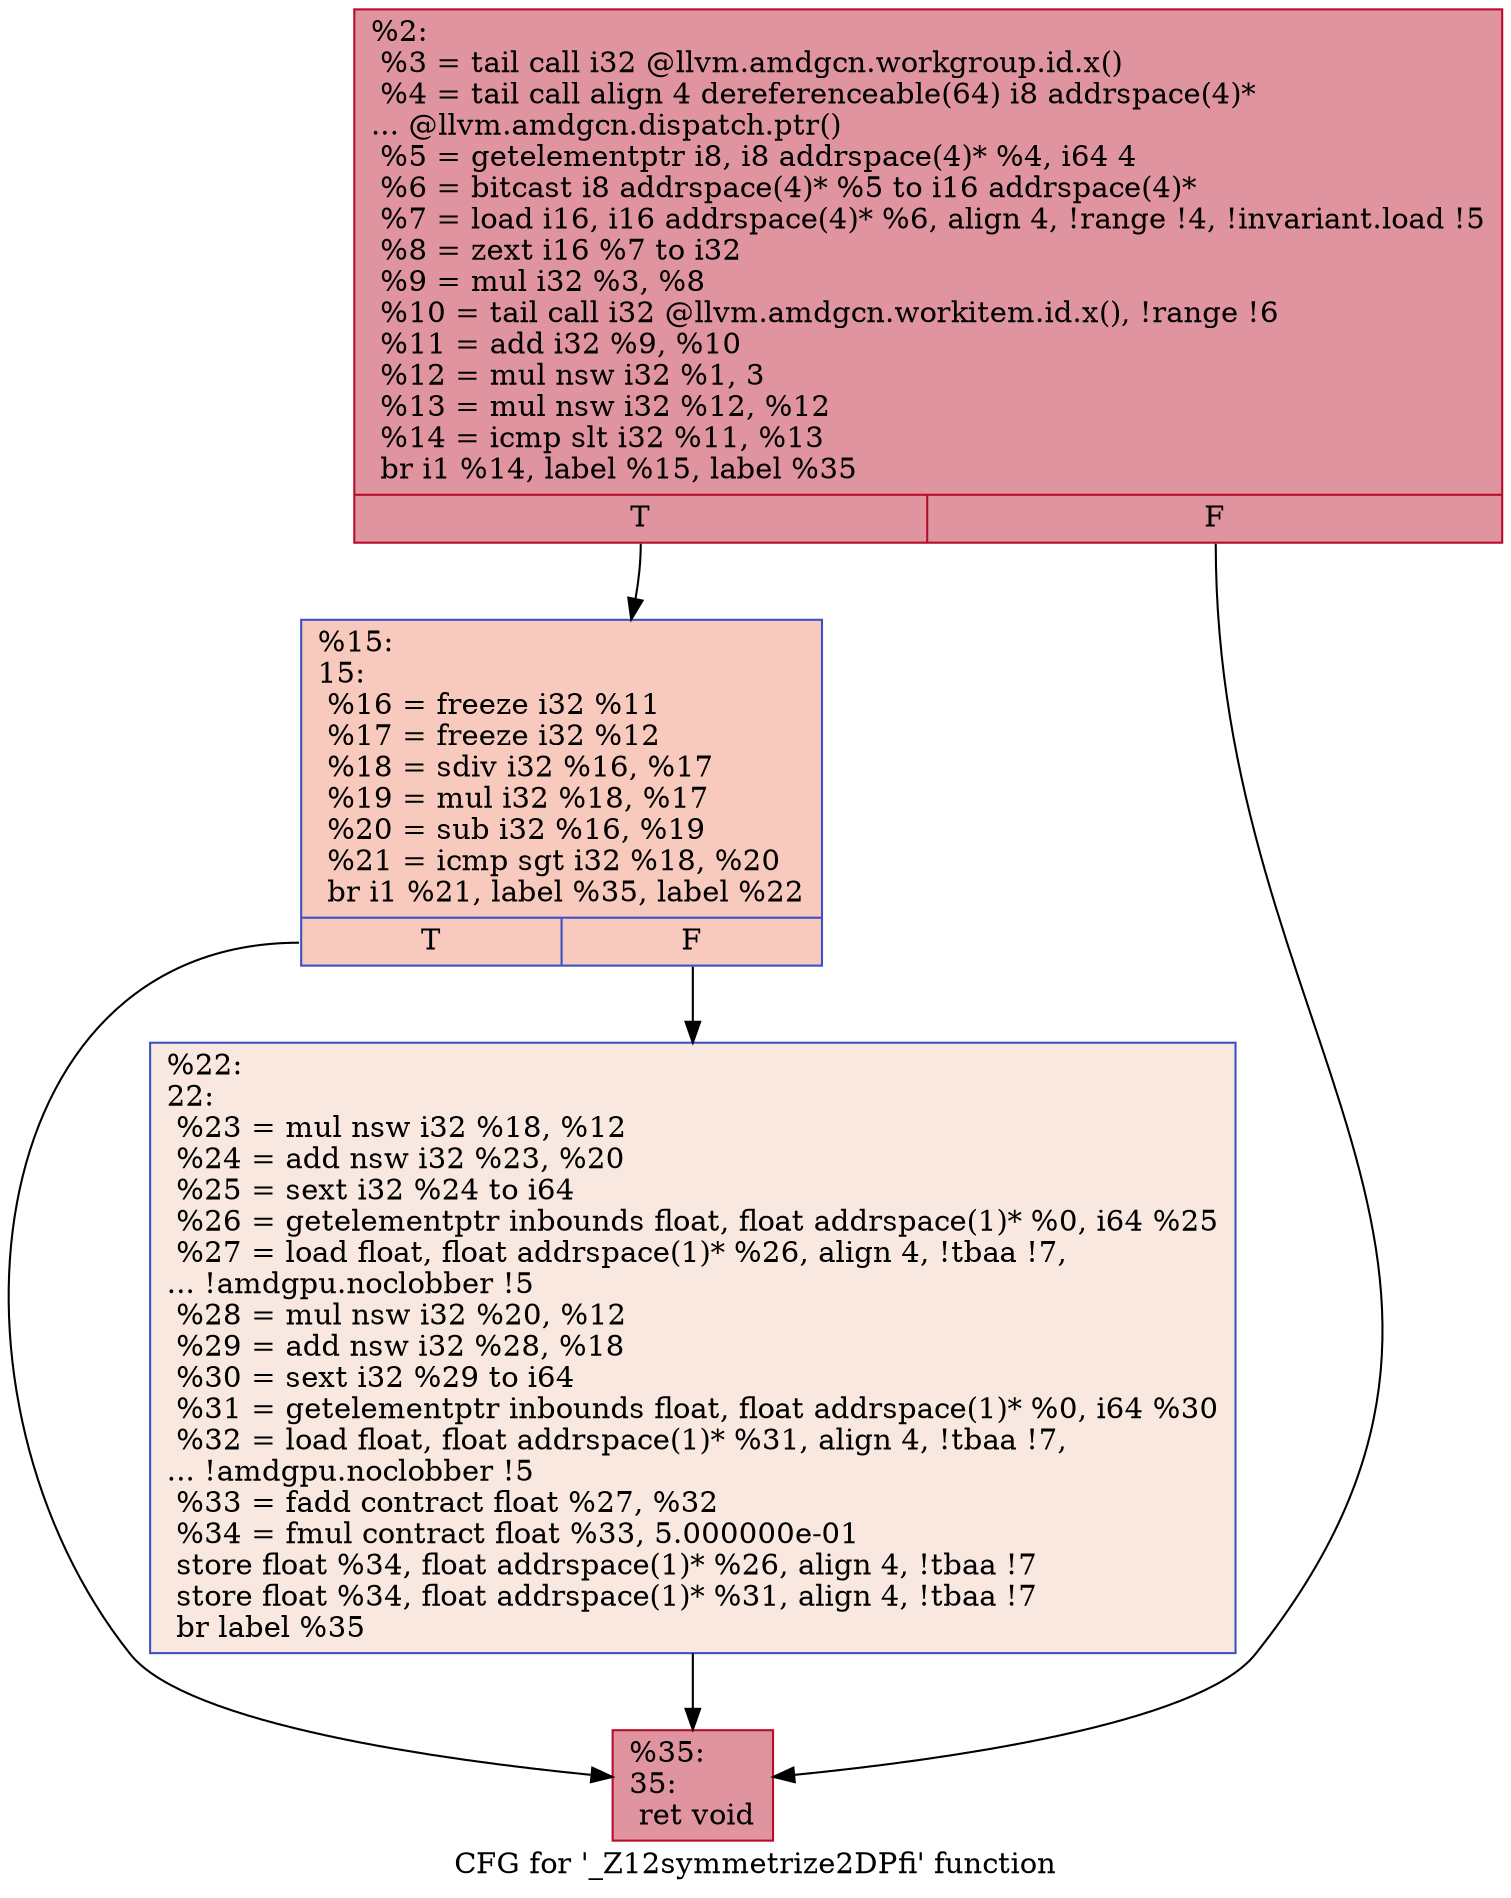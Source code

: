 digraph "CFG for '_Z12symmetrize2DPfi' function" {
	label="CFG for '_Z12symmetrize2DPfi' function";

	Node0x5b9b1c0 [shape=record,color="#b70d28ff", style=filled, fillcolor="#b70d2870",label="{%2:\l  %3 = tail call i32 @llvm.amdgcn.workgroup.id.x()\l  %4 = tail call align 4 dereferenceable(64) i8 addrspace(4)*\l... @llvm.amdgcn.dispatch.ptr()\l  %5 = getelementptr i8, i8 addrspace(4)* %4, i64 4\l  %6 = bitcast i8 addrspace(4)* %5 to i16 addrspace(4)*\l  %7 = load i16, i16 addrspace(4)* %6, align 4, !range !4, !invariant.load !5\l  %8 = zext i16 %7 to i32\l  %9 = mul i32 %3, %8\l  %10 = tail call i32 @llvm.amdgcn.workitem.id.x(), !range !6\l  %11 = add i32 %9, %10\l  %12 = mul nsw i32 %1, 3\l  %13 = mul nsw i32 %12, %12\l  %14 = icmp slt i32 %11, %13\l  br i1 %14, label %15, label %35\l|{<s0>T|<s1>F}}"];
	Node0x5b9b1c0:s0 -> Node0x5b9d1e0;
	Node0x5b9b1c0:s1 -> Node0x5b9d270;
	Node0x5b9d1e0 [shape=record,color="#3d50c3ff", style=filled, fillcolor="#ef886b70",label="{%15:\l15:                                               \l  %16 = freeze i32 %11\l  %17 = freeze i32 %12\l  %18 = sdiv i32 %16, %17\l  %19 = mul i32 %18, %17\l  %20 = sub i32 %16, %19\l  %21 = icmp sgt i32 %18, %20\l  br i1 %21, label %35, label %22\l|{<s0>T|<s1>F}}"];
	Node0x5b9d1e0:s0 -> Node0x5b9d270;
	Node0x5b9d1e0:s1 -> Node0x5b9d770;
	Node0x5b9d770 [shape=record,color="#3d50c3ff", style=filled, fillcolor="#f1ccb870",label="{%22:\l22:                                               \l  %23 = mul nsw i32 %18, %12\l  %24 = add nsw i32 %23, %20\l  %25 = sext i32 %24 to i64\l  %26 = getelementptr inbounds float, float addrspace(1)* %0, i64 %25\l  %27 = load float, float addrspace(1)* %26, align 4, !tbaa !7,\l... !amdgpu.noclobber !5\l  %28 = mul nsw i32 %20, %12\l  %29 = add nsw i32 %28, %18\l  %30 = sext i32 %29 to i64\l  %31 = getelementptr inbounds float, float addrspace(1)* %0, i64 %30\l  %32 = load float, float addrspace(1)* %31, align 4, !tbaa !7,\l... !amdgpu.noclobber !5\l  %33 = fadd contract float %27, %32\l  %34 = fmul contract float %33, 5.000000e-01\l  store float %34, float addrspace(1)* %26, align 4, !tbaa !7\l  store float %34, float addrspace(1)* %31, align 4, !tbaa !7\l  br label %35\l}"];
	Node0x5b9d770 -> Node0x5b9d270;
	Node0x5b9d270 [shape=record,color="#b70d28ff", style=filled, fillcolor="#b70d2870",label="{%35:\l35:                                               \l  ret void\l}"];
}
